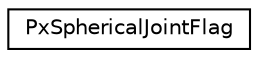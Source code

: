digraph "Graphical Class Hierarchy"
{
  edge [fontname="Helvetica",fontsize="10",labelfontname="Helvetica",labelfontsize="10"];
  node [fontname="Helvetica",fontsize="10",shape=record];
  rankdir="LR";
  Node0 [label="PxSphericalJointFlag",height=0.2,width=0.4,color="black", fillcolor="white", style="filled",URL="$structPxSphericalJointFlag.html",tooltip="Flags specific to the spherical joint. "];
}
